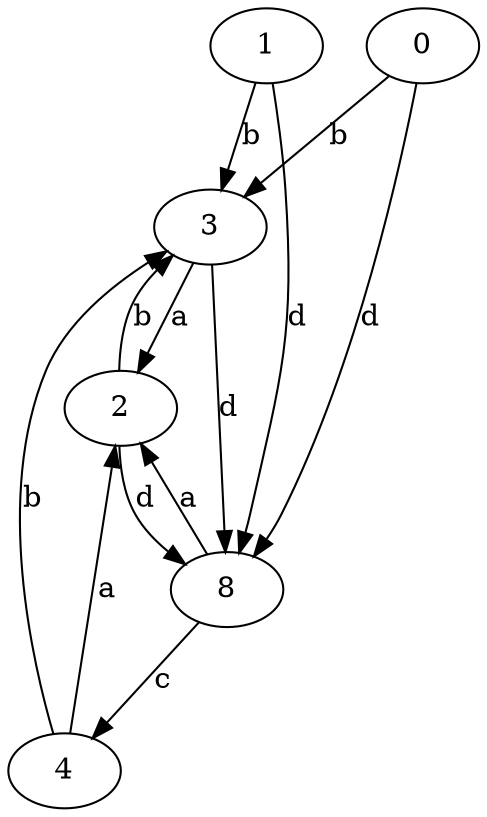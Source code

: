 strict digraph  {
1;
2;
3;
4;
0;
8;
1 -> 3  [label=b];
1 -> 8  [label=d];
2 -> 3  [label=b];
2 -> 8  [label=d];
3 -> 2  [label=a];
3 -> 8  [label=d];
4 -> 2  [label=a];
4 -> 3  [label=b];
0 -> 3  [label=b];
0 -> 8  [label=d];
8 -> 2  [label=a];
8 -> 4  [label=c];
}

